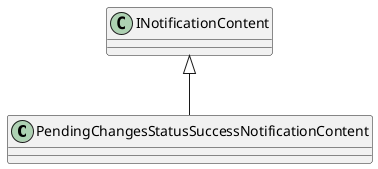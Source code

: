 @startuml
class PendingChangesStatusSuccessNotificationContent {
}
INotificationContent <|-- PendingChangesStatusSuccessNotificationContent
@enduml

